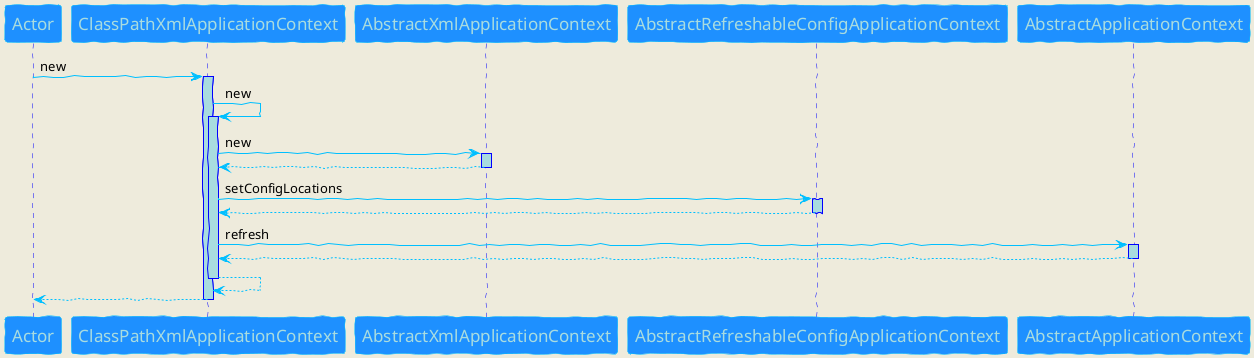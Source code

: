 @startuml
skinparam backgroundColor #EEEBDC
skinparam handwritten true

skinparam sequence {
ArrowColor DeepSkyBlue
ActorBorderColor DeepSkyBlue
LifeLineBorderColor blue
LifeLineBackgroundColor #A9DCDF

ParticipantBorderColor DeepSkyBlue
ParticipantBackgroundColor DodgerBlue
ParticipantFontName Impact
ParticipantFontSize 17
ParticipantFontColor #A9DCDF

ActorBackgroundColor aqua
ActorFontColor DeepSkyBlue
ActorFontSize 17
ActorFontName Aapex
}
participant Actor
Actor -> ClassPathXmlApplicationContext : new
activate ClassPathXmlApplicationContext
ClassPathXmlApplicationContext -> ClassPathXmlApplicationContext : new
activate ClassPathXmlApplicationContext
ClassPathXmlApplicationContext -> AbstractXmlApplicationContext : new
activate AbstractXmlApplicationContext
AbstractXmlApplicationContext --> ClassPathXmlApplicationContext
deactivate AbstractXmlApplicationContext
ClassPathXmlApplicationContext -> AbstractRefreshableConfigApplicationContext : setConfigLocations
activate AbstractRefreshableConfigApplicationContext
AbstractRefreshableConfigApplicationContext --> ClassPathXmlApplicationContext
deactivate AbstractRefreshableConfigApplicationContext
ClassPathXmlApplicationContext -> AbstractApplicationContext : refresh
activate AbstractApplicationContext
AbstractApplicationContext --> ClassPathXmlApplicationContext
deactivate AbstractApplicationContext
ClassPathXmlApplicationContext --> ClassPathXmlApplicationContext
deactivate ClassPathXmlApplicationContext
return
@enduml